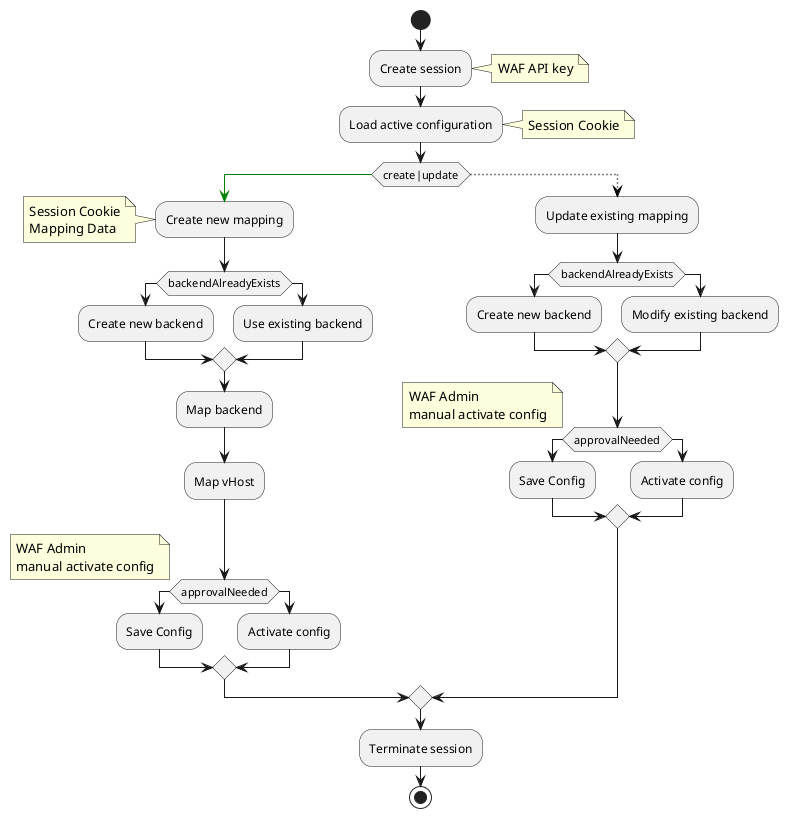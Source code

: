 @startuml
/'
Edit e.g. via http://www.plantuml.com/plantuml/uml/
Learning resources e.g. https://crashedmind.github.io/PlantUMLHitchhikersGuide/
'/
start
:Create session;
note right
  WAF API key
end note
:Load active configuration;
note right
  Session Cookie
end note
if (create|update) then
  -[#green]->
  :Create new mapping;
  note left
    Session Cookie
    Mapping Data
  end note
  if (backendAlreadyExists) then
    :Create new backend;
  else
    :Use existing backend;
  endif
  :Map backend;
  :Map vHost;
  if (approvalNeeded) then
	:Save Config;
  else
	:Activate config;
  endif
    note left
    WAF Admin 
    manual activate config
  end note
else
  -[#black,dotted]->
  :Update existing mapping;
  if (backendAlreadyExists) then
    :Create new backend;
  else
    :Modify existing backend;
  endif
  if (approvalNeeded) then
	:Save Config;
  else
	:Activate config;
  endif
  note left
    WAF Admin 
    manual activate config
  end note
endif
:Terminate session;
stop
@enduml
